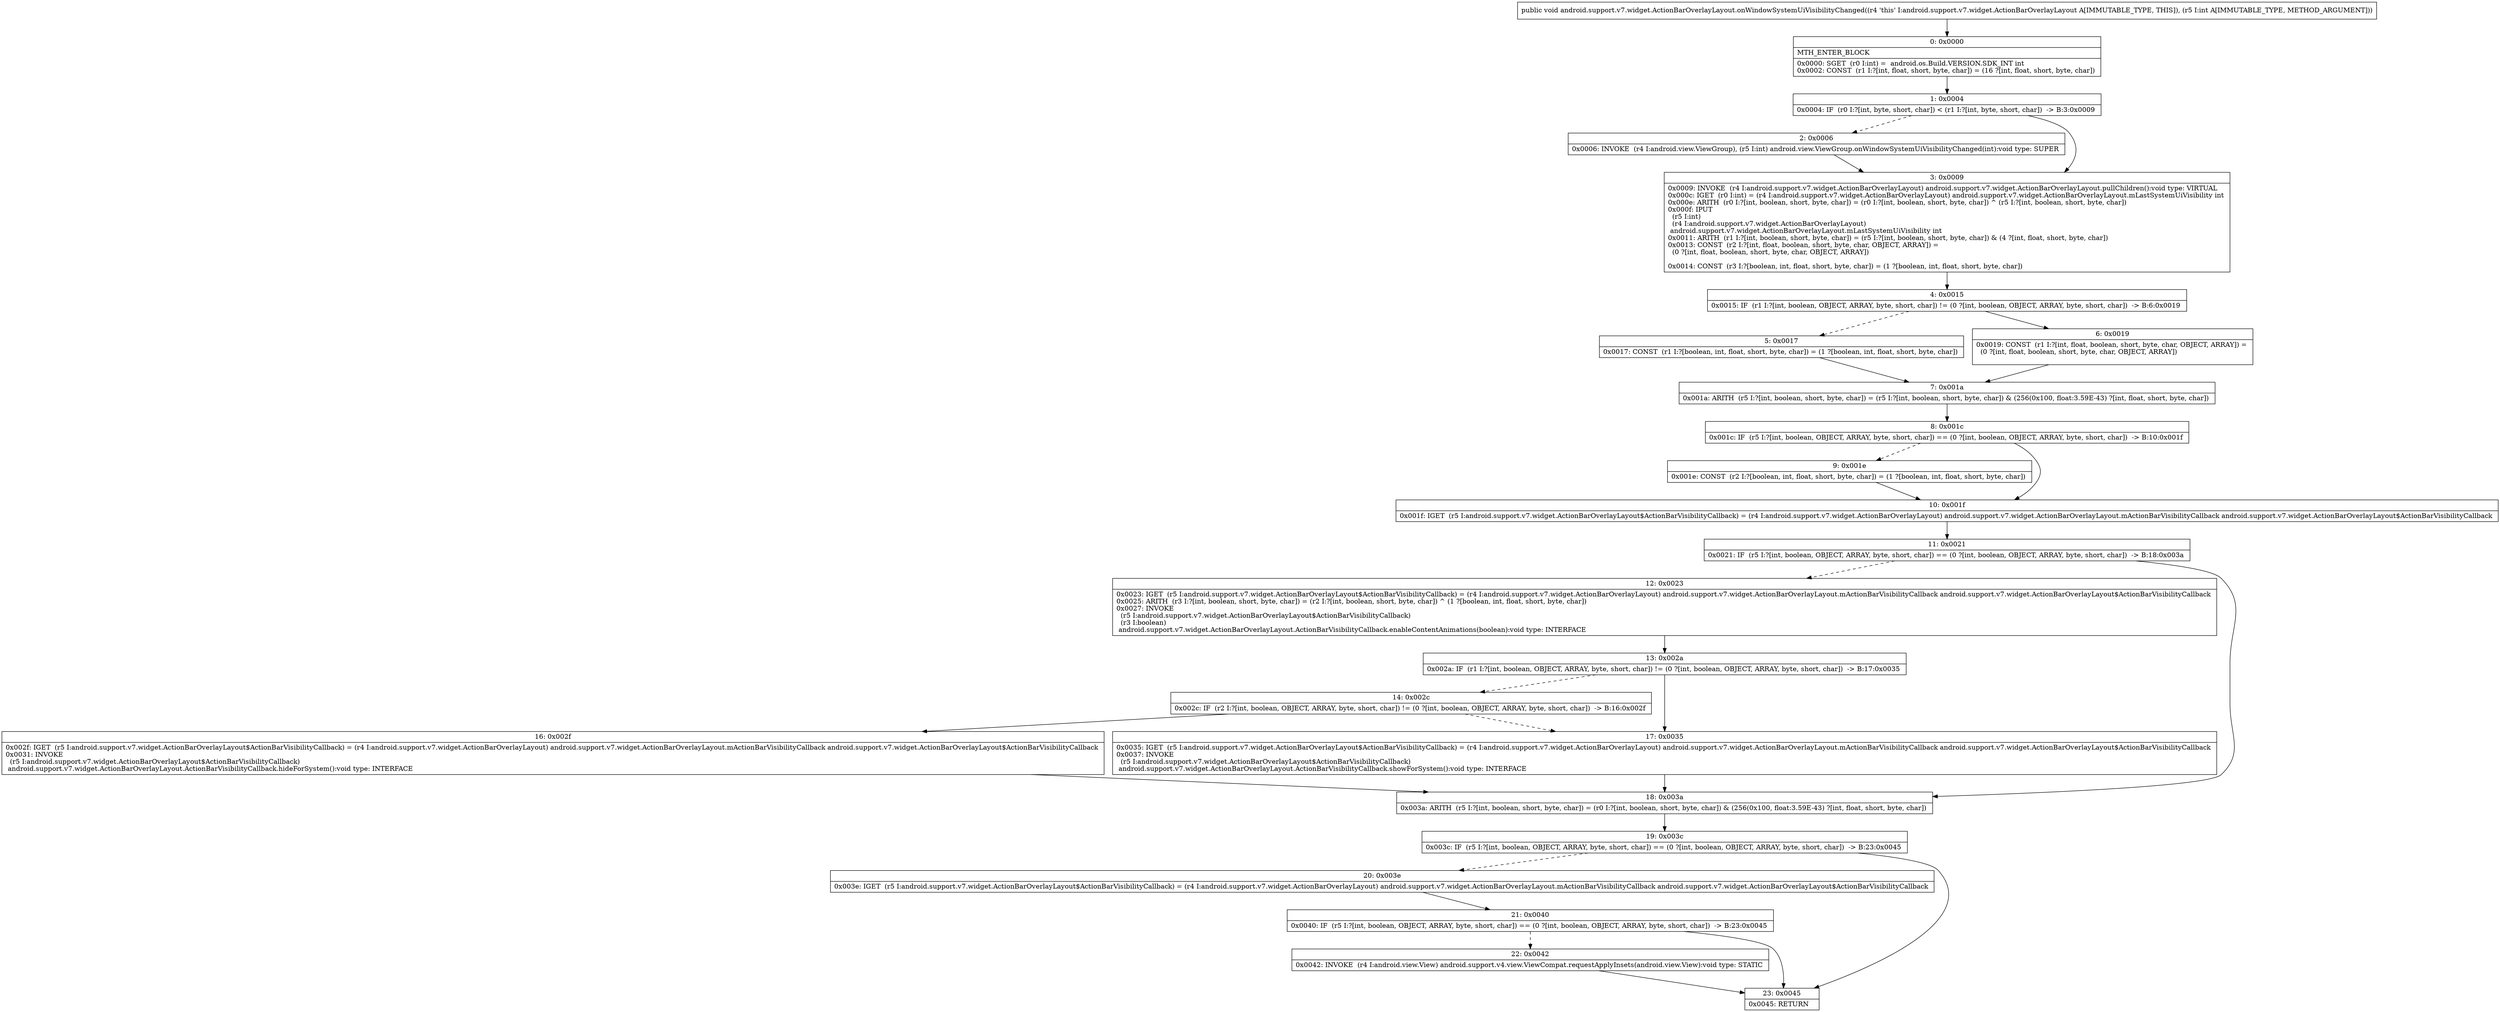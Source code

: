 digraph "CFG forandroid.support.v7.widget.ActionBarOverlayLayout.onWindowSystemUiVisibilityChanged(I)V" {
Node_0 [shape=record,label="{0\:\ 0x0000|MTH_ENTER_BLOCK\l|0x0000: SGET  (r0 I:int) =  android.os.Build.VERSION.SDK_INT int \l0x0002: CONST  (r1 I:?[int, float, short, byte, char]) = (16 ?[int, float, short, byte, char]) \l}"];
Node_1 [shape=record,label="{1\:\ 0x0004|0x0004: IF  (r0 I:?[int, byte, short, char]) \< (r1 I:?[int, byte, short, char])  \-\> B:3:0x0009 \l}"];
Node_2 [shape=record,label="{2\:\ 0x0006|0x0006: INVOKE  (r4 I:android.view.ViewGroup), (r5 I:int) android.view.ViewGroup.onWindowSystemUiVisibilityChanged(int):void type: SUPER \l}"];
Node_3 [shape=record,label="{3\:\ 0x0009|0x0009: INVOKE  (r4 I:android.support.v7.widget.ActionBarOverlayLayout) android.support.v7.widget.ActionBarOverlayLayout.pullChildren():void type: VIRTUAL \l0x000c: IGET  (r0 I:int) = (r4 I:android.support.v7.widget.ActionBarOverlayLayout) android.support.v7.widget.ActionBarOverlayLayout.mLastSystemUiVisibility int \l0x000e: ARITH  (r0 I:?[int, boolean, short, byte, char]) = (r0 I:?[int, boolean, short, byte, char]) ^ (r5 I:?[int, boolean, short, byte, char]) \l0x000f: IPUT  \l  (r5 I:int)\l  (r4 I:android.support.v7.widget.ActionBarOverlayLayout)\l android.support.v7.widget.ActionBarOverlayLayout.mLastSystemUiVisibility int \l0x0011: ARITH  (r1 I:?[int, boolean, short, byte, char]) = (r5 I:?[int, boolean, short, byte, char]) & (4 ?[int, float, short, byte, char]) \l0x0013: CONST  (r2 I:?[int, float, boolean, short, byte, char, OBJECT, ARRAY]) = \l  (0 ?[int, float, boolean, short, byte, char, OBJECT, ARRAY])\l \l0x0014: CONST  (r3 I:?[boolean, int, float, short, byte, char]) = (1 ?[boolean, int, float, short, byte, char]) \l}"];
Node_4 [shape=record,label="{4\:\ 0x0015|0x0015: IF  (r1 I:?[int, boolean, OBJECT, ARRAY, byte, short, char]) != (0 ?[int, boolean, OBJECT, ARRAY, byte, short, char])  \-\> B:6:0x0019 \l}"];
Node_5 [shape=record,label="{5\:\ 0x0017|0x0017: CONST  (r1 I:?[boolean, int, float, short, byte, char]) = (1 ?[boolean, int, float, short, byte, char]) \l}"];
Node_6 [shape=record,label="{6\:\ 0x0019|0x0019: CONST  (r1 I:?[int, float, boolean, short, byte, char, OBJECT, ARRAY]) = \l  (0 ?[int, float, boolean, short, byte, char, OBJECT, ARRAY])\l \l}"];
Node_7 [shape=record,label="{7\:\ 0x001a|0x001a: ARITH  (r5 I:?[int, boolean, short, byte, char]) = (r5 I:?[int, boolean, short, byte, char]) & (256(0x100, float:3.59E\-43) ?[int, float, short, byte, char]) \l}"];
Node_8 [shape=record,label="{8\:\ 0x001c|0x001c: IF  (r5 I:?[int, boolean, OBJECT, ARRAY, byte, short, char]) == (0 ?[int, boolean, OBJECT, ARRAY, byte, short, char])  \-\> B:10:0x001f \l}"];
Node_9 [shape=record,label="{9\:\ 0x001e|0x001e: CONST  (r2 I:?[boolean, int, float, short, byte, char]) = (1 ?[boolean, int, float, short, byte, char]) \l}"];
Node_10 [shape=record,label="{10\:\ 0x001f|0x001f: IGET  (r5 I:android.support.v7.widget.ActionBarOverlayLayout$ActionBarVisibilityCallback) = (r4 I:android.support.v7.widget.ActionBarOverlayLayout) android.support.v7.widget.ActionBarOverlayLayout.mActionBarVisibilityCallback android.support.v7.widget.ActionBarOverlayLayout$ActionBarVisibilityCallback \l}"];
Node_11 [shape=record,label="{11\:\ 0x0021|0x0021: IF  (r5 I:?[int, boolean, OBJECT, ARRAY, byte, short, char]) == (0 ?[int, boolean, OBJECT, ARRAY, byte, short, char])  \-\> B:18:0x003a \l}"];
Node_12 [shape=record,label="{12\:\ 0x0023|0x0023: IGET  (r5 I:android.support.v7.widget.ActionBarOverlayLayout$ActionBarVisibilityCallback) = (r4 I:android.support.v7.widget.ActionBarOverlayLayout) android.support.v7.widget.ActionBarOverlayLayout.mActionBarVisibilityCallback android.support.v7.widget.ActionBarOverlayLayout$ActionBarVisibilityCallback \l0x0025: ARITH  (r3 I:?[int, boolean, short, byte, char]) = (r2 I:?[int, boolean, short, byte, char]) ^ (1 ?[boolean, int, float, short, byte, char]) \l0x0027: INVOKE  \l  (r5 I:android.support.v7.widget.ActionBarOverlayLayout$ActionBarVisibilityCallback)\l  (r3 I:boolean)\l android.support.v7.widget.ActionBarOverlayLayout.ActionBarVisibilityCallback.enableContentAnimations(boolean):void type: INTERFACE \l}"];
Node_13 [shape=record,label="{13\:\ 0x002a|0x002a: IF  (r1 I:?[int, boolean, OBJECT, ARRAY, byte, short, char]) != (0 ?[int, boolean, OBJECT, ARRAY, byte, short, char])  \-\> B:17:0x0035 \l}"];
Node_14 [shape=record,label="{14\:\ 0x002c|0x002c: IF  (r2 I:?[int, boolean, OBJECT, ARRAY, byte, short, char]) != (0 ?[int, boolean, OBJECT, ARRAY, byte, short, char])  \-\> B:16:0x002f \l}"];
Node_16 [shape=record,label="{16\:\ 0x002f|0x002f: IGET  (r5 I:android.support.v7.widget.ActionBarOverlayLayout$ActionBarVisibilityCallback) = (r4 I:android.support.v7.widget.ActionBarOverlayLayout) android.support.v7.widget.ActionBarOverlayLayout.mActionBarVisibilityCallback android.support.v7.widget.ActionBarOverlayLayout$ActionBarVisibilityCallback \l0x0031: INVOKE  \l  (r5 I:android.support.v7.widget.ActionBarOverlayLayout$ActionBarVisibilityCallback)\l android.support.v7.widget.ActionBarOverlayLayout.ActionBarVisibilityCallback.hideForSystem():void type: INTERFACE \l}"];
Node_17 [shape=record,label="{17\:\ 0x0035|0x0035: IGET  (r5 I:android.support.v7.widget.ActionBarOverlayLayout$ActionBarVisibilityCallback) = (r4 I:android.support.v7.widget.ActionBarOverlayLayout) android.support.v7.widget.ActionBarOverlayLayout.mActionBarVisibilityCallback android.support.v7.widget.ActionBarOverlayLayout$ActionBarVisibilityCallback \l0x0037: INVOKE  \l  (r5 I:android.support.v7.widget.ActionBarOverlayLayout$ActionBarVisibilityCallback)\l android.support.v7.widget.ActionBarOverlayLayout.ActionBarVisibilityCallback.showForSystem():void type: INTERFACE \l}"];
Node_18 [shape=record,label="{18\:\ 0x003a|0x003a: ARITH  (r5 I:?[int, boolean, short, byte, char]) = (r0 I:?[int, boolean, short, byte, char]) & (256(0x100, float:3.59E\-43) ?[int, float, short, byte, char]) \l}"];
Node_19 [shape=record,label="{19\:\ 0x003c|0x003c: IF  (r5 I:?[int, boolean, OBJECT, ARRAY, byte, short, char]) == (0 ?[int, boolean, OBJECT, ARRAY, byte, short, char])  \-\> B:23:0x0045 \l}"];
Node_20 [shape=record,label="{20\:\ 0x003e|0x003e: IGET  (r5 I:android.support.v7.widget.ActionBarOverlayLayout$ActionBarVisibilityCallback) = (r4 I:android.support.v7.widget.ActionBarOverlayLayout) android.support.v7.widget.ActionBarOverlayLayout.mActionBarVisibilityCallback android.support.v7.widget.ActionBarOverlayLayout$ActionBarVisibilityCallback \l}"];
Node_21 [shape=record,label="{21\:\ 0x0040|0x0040: IF  (r5 I:?[int, boolean, OBJECT, ARRAY, byte, short, char]) == (0 ?[int, boolean, OBJECT, ARRAY, byte, short, char])  \-\> B:23:0x0045 \l}"];
Node_22 [shape=record,label="{22\:\ 0x0042|0x0042: INVOKE  (r4 I:android.view.View) android.support.v4.view.ViewCompat.requestApplyInsets(android.view.View):void type: STATIC \l}"];
Node_23 [shape=record,label="{23\:\ 0x0045|0x0045: RETURN   \l}"];
MethodNode[shape=record,label="{public void android.support.v7.widget.ActionBarOverlayLayout.onWindowSystemUiVisibilityChanged((r4 'this' I:android.support.v7.widget.ActionBarOverlayLayout A[IMMUTABLE_TYPE, THIS]), (r5 I:int A[IMMUTABLE_TYPE, METHOD_ARGUMENT])) }"];
MethodNode -> Node_0;
Node_0 -> Node_1;
Node_1 -> Node_2[style=dashed];
Node_1 -> Node_3;
Node_2 -> Node_3;
Node_3 -> Node_4;
Node_4 -> Node_5[style=dashed];
Node_4 -> Node_6;
Node_5 -> Node_7;
Node_6 -> Node_7;
Node_7 -> Node_8;
Node_8 -> Node_9[style=dashed];
Node_8 -> Node_10;
Node_9 -> Node_10;
Node_10 -> Node_11;
Node_11 -> Node_12[style=dashed];
Node_11 -> Node_18;
Node_12 -> Node_13;
Node_13 -> Node_14[style=dashed];
Node_13 -> Node_17;
Node_14 -> Node_16;
Node_14 -> Node_17[style=dashed];
Node_16 -> Node_18;
Node_17 -> Node_18;
Node_18 -> Node_19;
Node_19 -> Node_20[style=dashed];
Node_19 -> Node_23;
Node_20 -> Node_21;
Node_21 -> Node_22[style=dashed];
Node_21 -> Node_23;
Node_22 -> Node_23;
}

